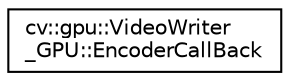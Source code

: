 digraph "Graphical Class Hierarchy"
{
 // LATEX_PDF_SIZE
  edge [fontname="Helvetica",fontsize="10",labelfontname="Helvetica",labelfontsize="10"];
  node [fontname="Helvetica",fontsize="10",shape=record];
  rankdir="LR";
  Node0 [label="cv::gpu::VideoWriter\l_GPU::EncoderCallBack",height=0.2,width=0.4,color="black", fillcolor="white", style="filled",URL="$classcv_1_1gpu_1_1_video_writer___g_p_u_1_1_encoder_call_back.html",tooltip=" "];
}
